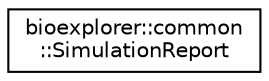 digraph "Graphical Class Hierarchy"
{
 // LATEX_PDF_SIZE
  edge [fontname="Helvetica",fontsize="10",labelfontname="Helvetica",labelfontsize="10"];
  node [fontname="Helvetica",fontsize="10",shape=record];
  rankdir="LR";
  Node0 [label="bioexplorer::common\l::SimulationReport",height=0.2,width=0.4,color="black", fillcolor="white", style="filled",URL="$da/d89/structbioexplorer_1_1common_1_1SimulationReport.html",tooltip=" "];
}
